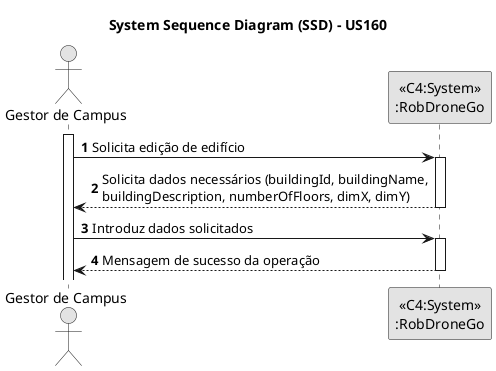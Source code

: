 @startuml
skinparam monochrome true
skinparam packageStyle rectangle
skinparam shadowing false

title System Sequence Diagram (SSD) - US160

autonumber

actor "Gestor de Campus"

activate "Gestor de Campus"
"Gestor de Campus" -> "<<C4:System>>\n:RobDroneGo": Solicita edição de edifício
activate "<<C4:System>>\n:RobDroneGo"
"<<C4:System>>\n:RobDroneGo" --> "Gestor de Campus": Solicita dados necessários (buildingId, buildingName,\nbuildingDescription, numberOfFloors, dimX, dimY)
deactivate "<<C4:System>>\n:RobDroneGo"

"Gestor de Campus" -> "<<C4:System>>\n:RobDroneGo": Introduz dados solicitados
activate "<<C4:System>>\n:RobDroneGo"
"Gestor de Campus" <-- "<<C4:System>>\n:RobDroneGo": Mensagem de sucesso da operação
deactivate "<<C4:System>>\n:RobDroneGo"
@enduml